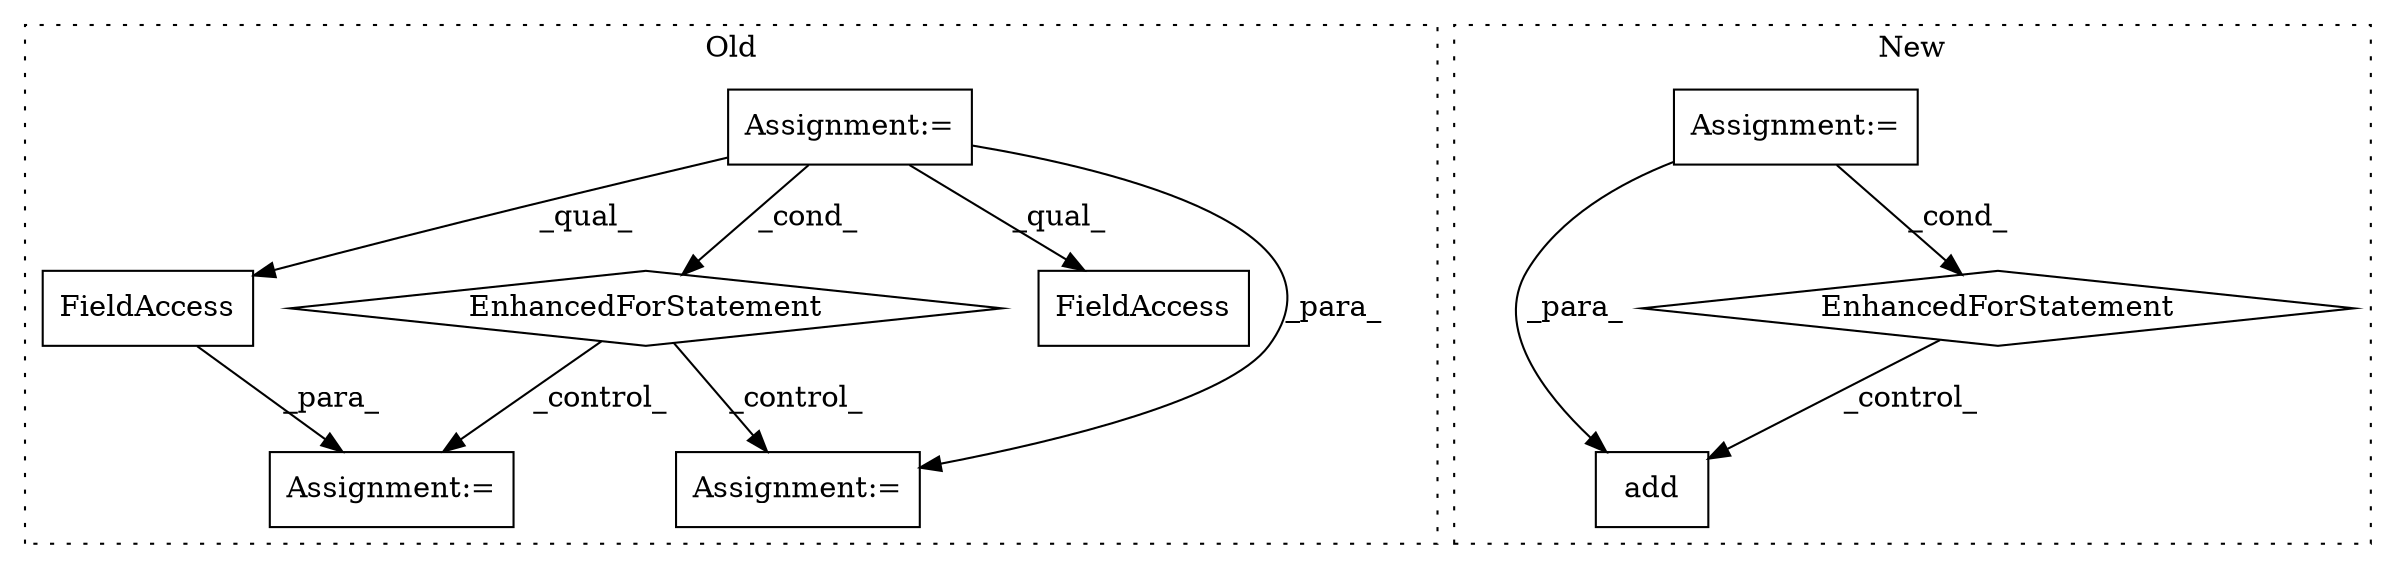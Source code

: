 digraph G {
subgraph cluster0 {
1 [label="EnhancedForStatement" a="70" s="3126,3215" l="65,2" shape="diamond"];
3 [label="Assignment:=" a="7" s="3035" l="1" shape="box"];
6 [label="Assignment:=" a="7" s="3371" l="1" shape="box"];
7 [label="Assignment:=" a="7" s="3502" l="1" shape="box"];
8 [label="FieldAccess" a="22" s="3508" l="9" shape="box"];
9 [label="FieldAccess" a="22" s="3372" l="9" shape="box"];
label = "Old";
style="dotted";
}
subgraph cluster1 {
2 [label="add" a="32" s="4696,4704" l="4,1" shape="box"];
4 [label="EnhancedForStatement" a="70" s="4512,4601" l="61,2" shape="diamond"];
5 [label="Assignment:=" a="7" s="4512,4601" l="61,2" shape="box"];
label = "New";
style="dotted";
}
1 -> 7 [label="_control_"];
1 -> 6 [label="_control_"];
3 -> 8 [label="_qual_"];
3 -> 1 [label="_cond_"];
3 -> 7 [label="_para_"];
3 -> 9 [label="_qual_"];
4 -> 2 [label="_control_"];
5 -> 4 [label="_cond_"];
5 -> 2 [label="_para_"];
9 -> 6 [label="_para_"];
}